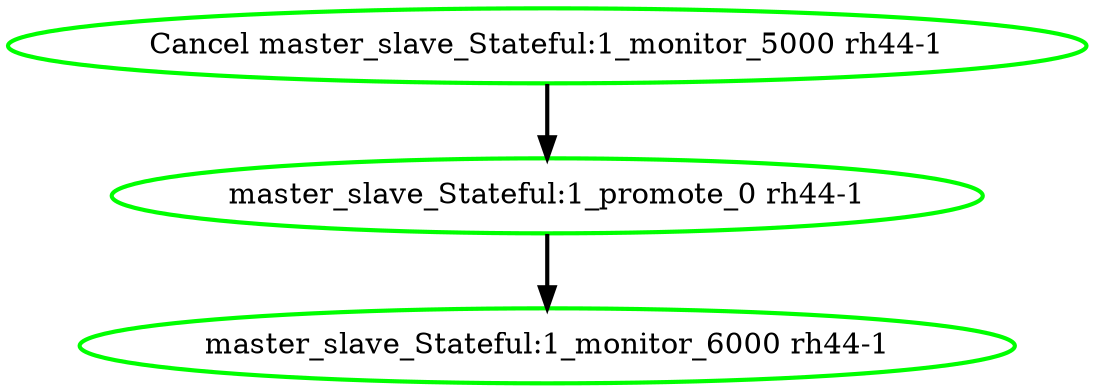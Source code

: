 digraph "g" {
"Cancel master_slave_Stateful:1_monitor_5000 rh44-1" -> "master_slave_Stateful:1_promote_0 rh44-1" [ style = bold]
"Cancel master_slave_Stateful:1_monitor_5000 rh44-1" [ style=bold color="green" fontcolor="black"  ]
"master_slave_Stateful:1_monitor_6000 rh44-1" [ style=bold color="green" fontcolor="black"  ]
"master_slave_Stateful:1_promote_0 rh44-1" -> "master_slave_Stateful:1_monitor_6000 rh44-1" [ style = bold]
"master_slave_Stateful:1_promote_0 rh44-1" [ style=bold color="green" fontcolor="black"  ]
}
